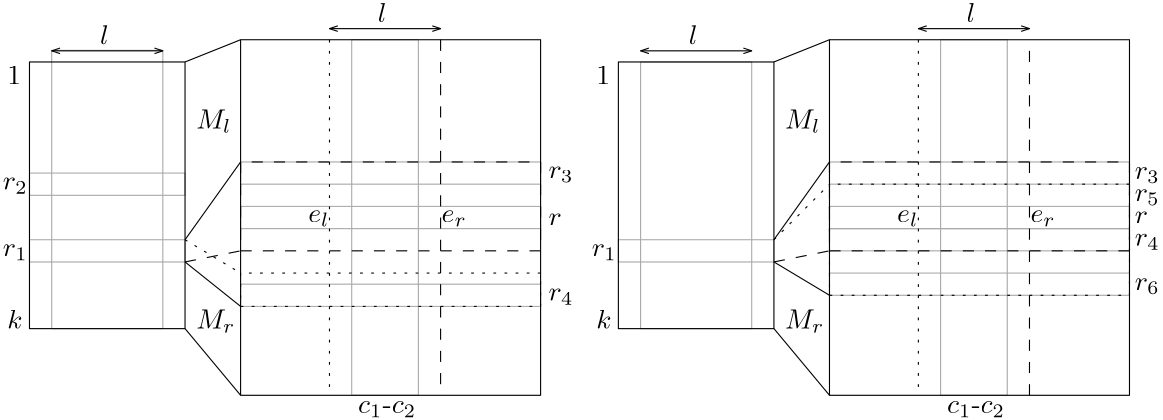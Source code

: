 <?xml version="1.0"?>
<!DOCTYPE ipe SYSTEM "ipe.dtd">
<ipe version="70005" creator="Ipe 7.1.4">
<info created="D:20170219162531" modified="D:20170228103509"/>
<ipestyle name="basic">
<symbol name="arrow/arc(spx)">
<path stroke="sym-stroke" fill="sym-stroke" pen="sym-pen">
0 0 m
-1 0.333 l
-1 -0.333 l
h
</path>
</symbol>
<symbol name="arrow/farc(spx)">
<path stroke="sym-stroke" fill="white" pen="sym-pen">
0 0 m
-1 0.333 l
-1 -0.333 l
h
</path>
</symbol>
<symbol name="mark/circle(sx)" transformations="translations">
<path fill="sym-stroke">
0.6 0 0 0.6 0 0 e
0.4 0 0 0.4 0 0 e
</path>
</symbol>
<symbol name="mark/disk(sx)" transformations="translations">
<path fill="sym-stroke">
0.6 0 0 0.6 0 0 e
</path>
</symbol>
<symbol name="mark/fdisk(sfx)" transformations="translations">
<group>
<path fill="sym-fill">
0.5 0 0 0.5 0 0 e
</path>
<path fill="sym-stroke" fillrule="eofill">
0.6 0 0 0.6 0 0 e
0.4 0 0 0.4 0 0 e
</path>
</group>
</symbol>
<symbol name="mark/box(sx)" transformations="translations">
<path fill="sym-stroke" fillrule="eofill">
-0.6 -0.6 m
0.6 -0.6 l
0.6 0.6 l
-0.6 0.6 l
h
-0.4 -0.4 m
0.4 -0.4 l
0.4 0.4 l
-0.4 0.4 l
h
</path>
</symbol>
<symbol name="mark/square(sx)" transformations="translations">
<path fill="sym-stroke">
-0.6 -0.6 m
0.6 -0.6 l
0.6 0.6 l
-0.6 0.6 l
h
</path>
</symbol>
<symbol name="mark/fsquare(sfx)" transformations="translations">
<group>
<path fill="sym-fill">
-0.5 -0.5 m
0.5 -0.5 l
0.5 0.5 l
-0.5 0.5 l
h
</path>
<path fill="sym-stroke" fillrule="eofill">
-0.6 -0.6 m
0.6 -0.6 l
0.6 0.6 l
-0.6 0.6 l
h
-0.4 -0.4 m
0.4 -0.4 l
0.4 0.4 l
-0.4 0.4 l
h
</path>
</group>
</symbol>
<symbol name="mark/cross(sx)" transformations="translations">
<group>
<path fill="sym-stroke">
-0.43 -0.57 m
0.57 0.43 l
0.43 0.57 l
-0.57 -0.43 l
h
</path>
<path fill="sym-stroke">
-0.43 0.57 m
0.57 -0.43 l
0.43 -0.57 l
-0.57 0.43 l
h
</path>
</group>
</symbol>
<symbol name="arrow/fnormal(spx)">
<path stroke="sym-stroke" fill="white" pen="sym-pen">
0 0 m
-1 0.333 l
-1 -0.333 l
h
</path>
</symbol>
<symbol name="arrow/pointed(spx)">
<path stroke="sym-stroke" fill="sym-stroke" pen="sym-pen">
0 0 m
-1 0.333 l
-0.8 0 l
-1 -0.333 l
h
</path>
</symbol>
<symbol name="arrow/fpointed(spx)">
<path stroke="sym-stroke" fill="white" pen="sym-pen">
0 0 m
-1 0.333 l
-0.8 0 l
-1 -0.333 l
h
</path>
</symbol>
<symbol name="arrow/linear(spx)">
<path stroke="sym-stroke" pen="sym-pen">
-1 0.333 m
0 0 l
-1 -0.333 l
</path>
</symbol>
<symbol name="arrow/fdouble(spx)">
<path stroke="sym-stroke" fill="white" pen="sym-pen">
0 0 m
-1 0.333 l
-1 -0.333 l
h
-1 0 m
-2 0.333 l
-2 -0.333 l
h
</path>
</symbol>
<symbol name="arrow/double(spx)">
<path stroke="sym-stroke" fill="sym-stroke" pen="sym-pen">
0 0 m
-1 0.333 l
-1 -0.333 l
h
-1 0 m
-2 0.333 l
-2 -0.333 l
h
</path>
</symbol>
<symbol name="arrow/ptarc(spx)">
<path stroke="sym-stroke" fill="sym-stroke" pen="sym-pen">
0 0 m
-1 0.333 l
-0.8 0 l
-1 -0.333 l
h
</path>
</symbol>
<symbol name="arrow/fptarc(spx)">
<path stroke="sym-stroke" fill="white" pen="sym-pen">
0 0 m
-1 0.333 l
-0.8 0 l
-1 -0.333 l
h
</path>
</symbol>
<pen name="heavier" value="0.8"/>
<pen name="fat" value="1.2"/>
<pen name="ultrafat" value="2"/>
<symbolsize name="large" value="5"/>
<symbolsize name="small" value="2"/>
<symbolsize name="tiny" value="1.1"/>
<arrowsize name="large" value="10"/>
<arrowsize name="small" value="5"/>
<arrowsize name="tiny" value="3"/>
<color name="red" value="1 0 0"/>
<color name="green" value="0 1 0"/>
<color name="blue" value="0 0 1"/>
<color name="yellow" value="1 1 0"/>
<color name="orange" value="1 0.647 0"/>
<color name="gold" value="1 0.843 0"/>
<color name="purple" value="0.627 0.125 0.941"/>
<color name="gray" value="0.745"/>
<color name="brown" value="0.647 0.165 0.165"/>
<color name="navy" value="0 0 0.502"/>
<color name="pink" value="1 0.753 0.796"/>
<color name="seagreen" value="0.18 0.545 0.341"/>
<color name="turquoise" value="0.251 0.878 0.816"/>
<color name="violet" value="0.933 0.51 0.933"/>
<color name="darkblue" value="0 0 0.545"/>
<color name="darkcyan" value="0 0.545 0.545"/>
<color name="darkgray" value="0.663"/>
<color name="darkgreen" value="0 0.392 0"/>
<color name="darkmagenta" value="0.545 0 0.545"/>
<color name="darkorange" value="1 0.549 0"/>
<color name="darkred" value="0.545 0 0"/>
<color name="lightblue" value="0.678 0.847 0.902"/>
<color name="lightcyan" value="0.878 1 1"/>
<color name="lightgray" value="0.827"/>
<color name="lightgreen" value="0.565 0.933 0.565"/>
<color name="lightyellow" value="1 1 0.878"/>
<dashstyle name="dashed" value="[4] 0"/>
<dashstyle name="dotted" value="[1 3] 0"/>
<dashstyle name="dash dotted" value="[4 2 1 2] 0"/>
<dashstyle name="dash dot dotted" value="[4 2 1 2 1 2] 0"/>
<textsize name="large" value="\large"/>
<textsize name="small" value="\small"/>
<textsize name="tiny" value="\tiny"/>
<textsize name="Large" value="\Large"/>
<textsize name="LARGE" value="\LARGE"/>
<textsize name="huge" value="\huge"/>
<textsize name="Huge" value="\Huge"/>
<textsize name="footnote" value="\footnotesize"/>
<textstyle name="center" begin="\begin{center}" end="\end{center}"/>
<textstyle name="itemize" begin="\begin{itemize}" end="\end{itemize}"/>
<textstyle name="item" begin="\begin{itemize}\item{}" end="\end{itemize}"/>
<gridsize name="4 pts" value="4"/>
<gridsize name="8 pts (~3 mm)" value="8"/>
<gridsize name="16 pts (~6 mm)" value="16"/>
<gridsize name="32 pts (~12 mm)" value="32"/>
<gridsize name="10 pts (~3.5 mm)" value="10"/>
<gridsize name="20 pts (~7 mm)" value="20"/>
<gridsize name="14 pts (~5 mm)" value="14"/>
<gridsize name="28 pts (~10 mm)" value="28"/>
<gridsize name="56 pts (~20 mm)" value="56"/>
<anglesize name="90 deg" value="90"/>
<anglesize name="60 deg" value="60"/>
<anglesize name="45 deg" value="45"/>
<anglesize name="30 deg" value="30"/>
<anglesize name="22.5 deg" value="22.5"/>
<opacity name="10%" value="0.1"/>
<opacity name="30%" value="0.3"/>
<opacity name="50%" value="0.5"/>
<opacity name="75%" value="0.75"/>
<tiling name="falling" angle="-60" step="4" width="1"/>
<tiling name="rising" angle="30" step="4" width="1"/>
</ipestyle>
<page>
<layer name="alpha"/>
<view layers="alpha" active="alpha"/>
<path layer="alpha" matrix="1 0 0 1 64 -12" stroke="darkgray">
236 772 m
236 764 l
344 764 l
344 772 l
h
</path>
<path matrix="1 0 0 1 36 -12" stroke="darkgray">
52 796 m
52 788 l
160 788 l
160 796 l
h
</path>
<path matrix="1 0 0 1 36 -12" stroke="darkgray">
52 752 m
52 744 l
160 744 l
160 752 l
h
</path>
<path matrix="3.5 0 0 1 -44 -12" stroke="darkgray">
16 792 m
16 784 l
32 784 l
32 792 l
h
</path>
<path matrix="3.5 0 0 1 -44 -12" stroke="darkgray">
16 768 m
16 760 l
32 760 l
32 768 l
h
</path>
<text matrix="1 0 0 1 -4 -12" transformations="translations" pos="8 824" stroke="black" type="label" width="4.981" height="6.42" depth="0" valign="baseline">1</text>
<text matrix="1 0 0 1 -4 -12" transformations="translations" pos="8 736" stroke="black" type="label" width="5.5" height="6.918" depth="0" valign="baseline">$k$</text>
<text matrix="1 0 0 1 -5.61328 -9.9258" transformations="translations" pos="8 784" stroke="black" type="label" width="8.964" height="4.294" depth="1.49" valign="baseline">$r_2$</text>
<text matrix="1 0 0 1 -5.61328 -9.9258" transformations="translations" pos="8 760" stroke="black" type="label" width="8.964" height="4.294" depth="1.49" valign="baseline">$r_1$</text>
<path matrix="3 0 0 1 -172 -12" stroke="darkgray">
100 840 m
100 712 l
108 712 l
108 840 l
h
</path>
<text matrix="1 0 0 1 30.3047 -10.3867" transformations="translations" pos="100 704" stroke="black" type="label" width="20.882" height="4.294" depth="1.49" valign="baseline">$c_1$-$c_2$</text>
<path matrix="1 0 0 1 36 -12" stroke="darkgray">
52 780 m
52 772 l
160 772 l
160 780 l
h
</path>
<path matrix="1 0 0 1 36 -12" stroke="black">
52 840 m
52 712 l
160 712 l
160 840 l
h
</path>
<text matrix="1 0 0 1 34.8477 -10.8477" transformations="translations" pos="164 772" stroke="black" type="label" width="4.771" height="4.289" depth="0" valign="baseline">$r$</text>
<path matrix="1 0 0 1 36 -12" stroke="black">
52 792 m
52 792 l
52 792 l
52 792 l
h
</path>
<path matrix="1 0 0 1 36 -12" stroke="black" dash="dashed">
52 796 m
52 764 l
160 764 l
160 796 l
h
</path>
<path matrix="1 0 0 1 36 -12" stroke="black" dash="dotted">
52 756 m
52 744 l
160 744 l
160 756 l
h
</path>
<text matrix="1 0 0 1 34.8477 -9.9258" transformations="translations" pos="164 744" stroke="black" type="label" width="8.964" height="4.294" depth="1.49" valign="baseline">$r_4$</text>
<text matrix="1 0 0 1 34.8477 -9.9258" transformations="translations" pos="164 788" stroke="black" type="label" width="8.964" height="4.294" depth="1.49" valign="baseline">$r_3$</text>
<path matrix="1 0 0 1 36 -12" stroke="black">
32 832 m
52 840 l
52 840 l
</path>
<path matrix="1 0 0 1 36 -12" stroke="black">
32 768 m
52 796 l
</path>
<path matrix="1 0 0 1 36 -12" stroke="black">
32 760 m
52 744 l
</path>
<path matrix="1 0 0 1 36 -12" stroke="black">
32 736 m
52 712 l
</path>
<text matrix="1 0 0 1 32 -8" transformations="translations" pos="40 804" stroke="black" type="label" width="12.723" height="6.812" depth="1.49" valign="baseline">$M_l$</text>
<text matrix="1 0 0 1 32 -8" transformations="translations" pos="40 732" stroke="black" type="label" width="14.077" height="6.812" depth="1.49" valign="baseline">$M_r$</text>
<path matrix="5 0 0 1.04348 -80 -44" stroke="darkgray">
20 832 m
20 736 l
28 736 l
28 832 l
h
</path>
<path matrix="3.5 0 0 1 -44 -12" stroke="black">
16 832 m
16 736 l
32 736 l
32 832 l
h
</path>
<path matrix="1 0 0 1 32 -12" stroke="black" dash="dashed">
36 760 m
56 764 l
</path>
<path matrix="1 0 0 1 32 -12" stroke="black" dash="dotted">
36 768 m
56 756 l
</path>
<path matrix="1 0 0 1 248 -12" stroke="darkgray">
52 796 m
52 788 l
160 788 l
160 796 l
h
</path>
<path matrix="1 0 0 1 248 -8" stroke="darkgray">
52 752 m
52 744 l
160 744 l
160 752 l
h
</path>
<path matrix="3.5 0 0 1 168 -12" stroke="darkgray">
16 768 m
16 760 l
32 760 l
32 768 l
h
</path>
<text matrix="1 0 0 1 208 -12" transformations="translations" pos="8 824" stroke="black" type="label" width="4.981" height="6.42" depth="0" valign="baseline">1</text>
<text matrix="1 0 0 1 208 -12" transformations="translations" pos="8 736" stroke="black" type="label" width="5.5" height="6.918" depth="0" valign="baseline">$k$</text>
<text matrix="1 0 0 1 206.387 -9.9258" transformations="translations" pos="8 760" stroke="black" type="label" width="8.964" height="4.294" depth="1.49" valign="baseline">$r_1$</text>
<path matrix="3 0 0 1 40 -12" stroke="darkgray">
100 840 m
100 712 l
108 712 l
108 840 l
h
</path>
<text matrix="1 0 0 1 242.305 -10.3867" transformations="translations" pos="100 704" stroke="black" type="label" width="20.882" height="4.294" depth="1.49" valign="baseline">$c_1$-$c_2$</text>
<path matrix="1 0 0 1 248 -12" stroke="darkgray">
52 780 m
52 772 l
160 772 l
160 780 l
h
</path>
<path matrix="1 0 0 1 248 -12" stroke="black">
52 840 m
52 712 l
160 712 l
160 840 l
h
</path>
<path matrix="1 0 0 1 248 -12" stroke="black">
52 792 m
52 792 l
52 792 l
52 792 l
h
</path>
<path matrix="1 0 0 1 248 -12" stroke="black" dash="dashed">
52 796 m
52 764 l
160 764 l
160 796 l
h
</path>
<path matrix="1 0 0 3.33333 248 -1744" stroke="black" dash="dotted">
52 756 m
52 744 l
160 744 l
160 756 l
h
</path>
<path matrix="1 0 0 1 248 -12" stroke="black">
32 832 m
52 840 l
52 840 l
</path>
<path matrix="1 0 0 1 248 -12" stroke="black">
32 768 m
52 796 l
</path>
<path matrix="1 0 0 0.75 248 178" stroke="black">
32 760 m
52 744 l
</path>
<path matrix="1 0 0 1 248 -12" stroke="black">
32 736 m
52 712 l
</path>
<text matrix="1 0 0 1 244 -8" transformations="translations" pos="40 804" stroke="black" type="label" width="12.723" height="6.812" depth="1.49" valign="baseline">$M_l$</text>
<text matrix="1 0 0 1 244 -8" transformations="translations" pos="40 732" stroke="black" type="label" width="14.077" height="6.812" depth="1.49" valign="baseline">$M_r$</text>
<path matrix="5 0 0 1 132 -12" stroke="darkgray">
20 832 m
20 736 l
28 736 l
28 832 l
h
</path>
<path matrix="3.5 0 0 1 168 -12" stroke="black">
16 832 m
16 736 l
32 736 l
32 832 l
h
</path>
<path matrix="1 0 0 1 244 -12" stroke="black" dash="dashed">
36 760 m
56 764 l
</path>
<path matrix="1 0 0 -1.66667 244 2036" stroke="black" dash="dotted">
36 768 m
56 756 l
</path>
<text matrix="1 0 0 1 61.9258 -10.1563" transformations="translations" pos="348 788" stroke="black" type="label" width="8.964" height="4.294" depth="1.49" valign="baseline">$r_3$</text>
<text matrix="1 0 0 1 61.9258 -10.1563" transformations="translations" pos="348 780" stroke="black" type="label" width="8.964" height="4.294" depth="1.49" valign="baseline">$r_5$</text>
<text matrix="1 0 0 1 61.9258 -10.1563" transformations="translations" pos="348 772" stroke="black" type="label" width="4.771" height="4.289" depth="0" valign="baseline">$r$</text>
<text matrix="1 0 0 1 61.9258 -10.1563" transformations="translations" pos="348 764" stroke="black" type="label" width="8.964" height="4.294" depth="1.49" valign="baseline">$r_4$</text>
<text matrix="1 0 0 1 61.9258 -14.1563" transformations="translations" pos="348 752" stroke="black" type="label" width="8.964" height="4.294" depth="1.49" valign="baseline">$r_6$</text>
<path matrix="1 0 0 1 36 -4" stroke="black" arrow="linear/tiny" rarrow="linear/tiny">
124 836 m
84 836 l
</path>
<text matrix="1 0 0 1 33.3466 -1.61597" transformations="translations" pos="104 836" stroke="black" type="label" width="3.169" height="6.918" depth="0" valign="baseline">$l$</text>
<path matrix="1 0 0 1 248 -4" stroke="black" arrow="linear/tiny" rarrow="linear/tiny">
124 836 m
84 836 l
</path>
<text matrix="1 0 0 1 245.347 -1.61597" transformations="translations" pos="104 836" stroke="black" type="label" width="3.169" height="6.918" depth="0" valign="baseline">$l$</text>
<path matrix="1 0 0 1 36 4" stroke="black" dash="dotted">
84 824 m
84 696 l
</path>
<path matrix="1 0 0 1 28 4" stroke="black" dash="dashed">
132 824 m
132 696 l
</path>
<path matrix="1 0 0 1 68 4" stroke="black" dash="dotted">
264 824 m
264 696 l
</path>
<path matrix="1 0 0 1 60 0" stroke="black" dash="dashed">
312 824 m
312 696 l
</path>
<path matrix="1 0 0 1 -64 -12" stroke="black" arrow="linear/tiny" rarrow="linear/tiny">
124 836 m
84 836 l
</path>
<text matrix="1 0 0 1 -66.6534 -9.61597" transformations="translations" pos="104 836" stroke="black" type="label" width="3.169" height="6.918" depth="0" valign="baseline">$l$</text>
<path matrix="1 0 0 1 148 -12" stroke="black" arrow="linear/tiny" rarrow="linear/tiny">
124 836 m
84 836 l
</path>
<text matrix="1 0 0 1 145.347 -9.61597" transformations="translations" pos="104 836" stroke="black" type="label" width="3.169" height="6.918" depth="0" valign="baseline">$l$</text>
<text matrix="1 0 0 1 0.32613 2.28291" transformations="translations" pos="112 760" stroke="black" type="label" width="7.697" height="4.294" depth="1.49" valign="baseline">$e_l$</text>
<text matrix="1 0 0 1 0.32613 2.28291" transformations="translations" pos="160 760" stroke="black" type="label" width="9.051" height="4.294" depth="1.49" valign="baseline">$e_r$</text>
<text matrix="1 0 0 1 212.326 2.28291" transformations="translations" pos="112 760" stroke="black" type="label" width="7.697" height="4.294" depth="1.49" valign="baseline">$e_l$</text>
<text matrix="1 0 0 1 212.326 2.28291" transformations="translations" pos="160 760" stroke="black" type="label" width="9.051" height="4.294" depth="1.49" valign="baseline">$e_r$</text>
</page>
</ipe>
